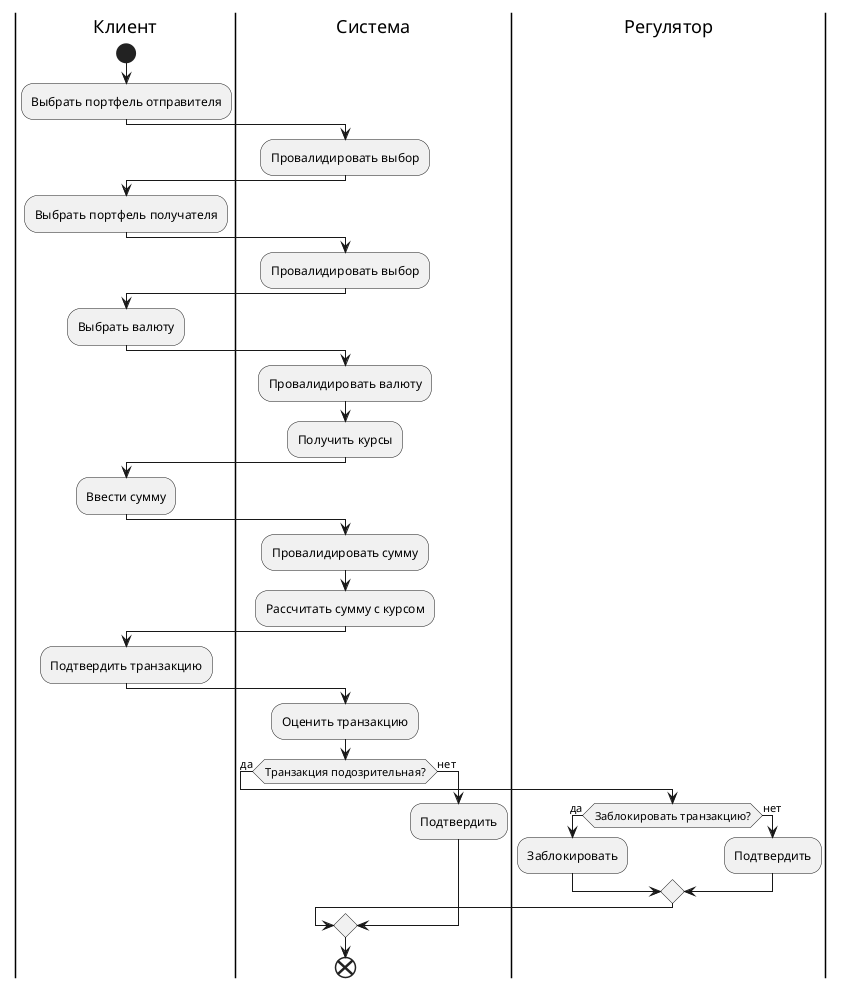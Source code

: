 @startuml Activity Diagram
|Клиент|
start
:Выбрать портфель отправителя;
|Система|
:Провалидировать выбор;
|Клиент|
:Выбрать портфель получателя;
|Система|
:Провалидировать выбор;
|Клиент|
:Выбрать валюту;
|Система|
:Провалидировать валюту;
:Получить курсы;
|Клиент|
:Ввести сумму;
|Система|
:Провалидировать сумму;
:Рассчитать сумму с курсом;
|Клиент|
:Подтвердить транзакцию;
|Система|
:Оценить транзакцию;
if (Транзакция подозрительная?) then (да)
  |Регулятор|
  if (Заблокировать транзакцию?) then (да)
    :Заблокировать;
  else (нет)
    :Подтвердить;
  endif
else (нет)
  |Система|
  :Подтвердить;
endif
end
@enduml
